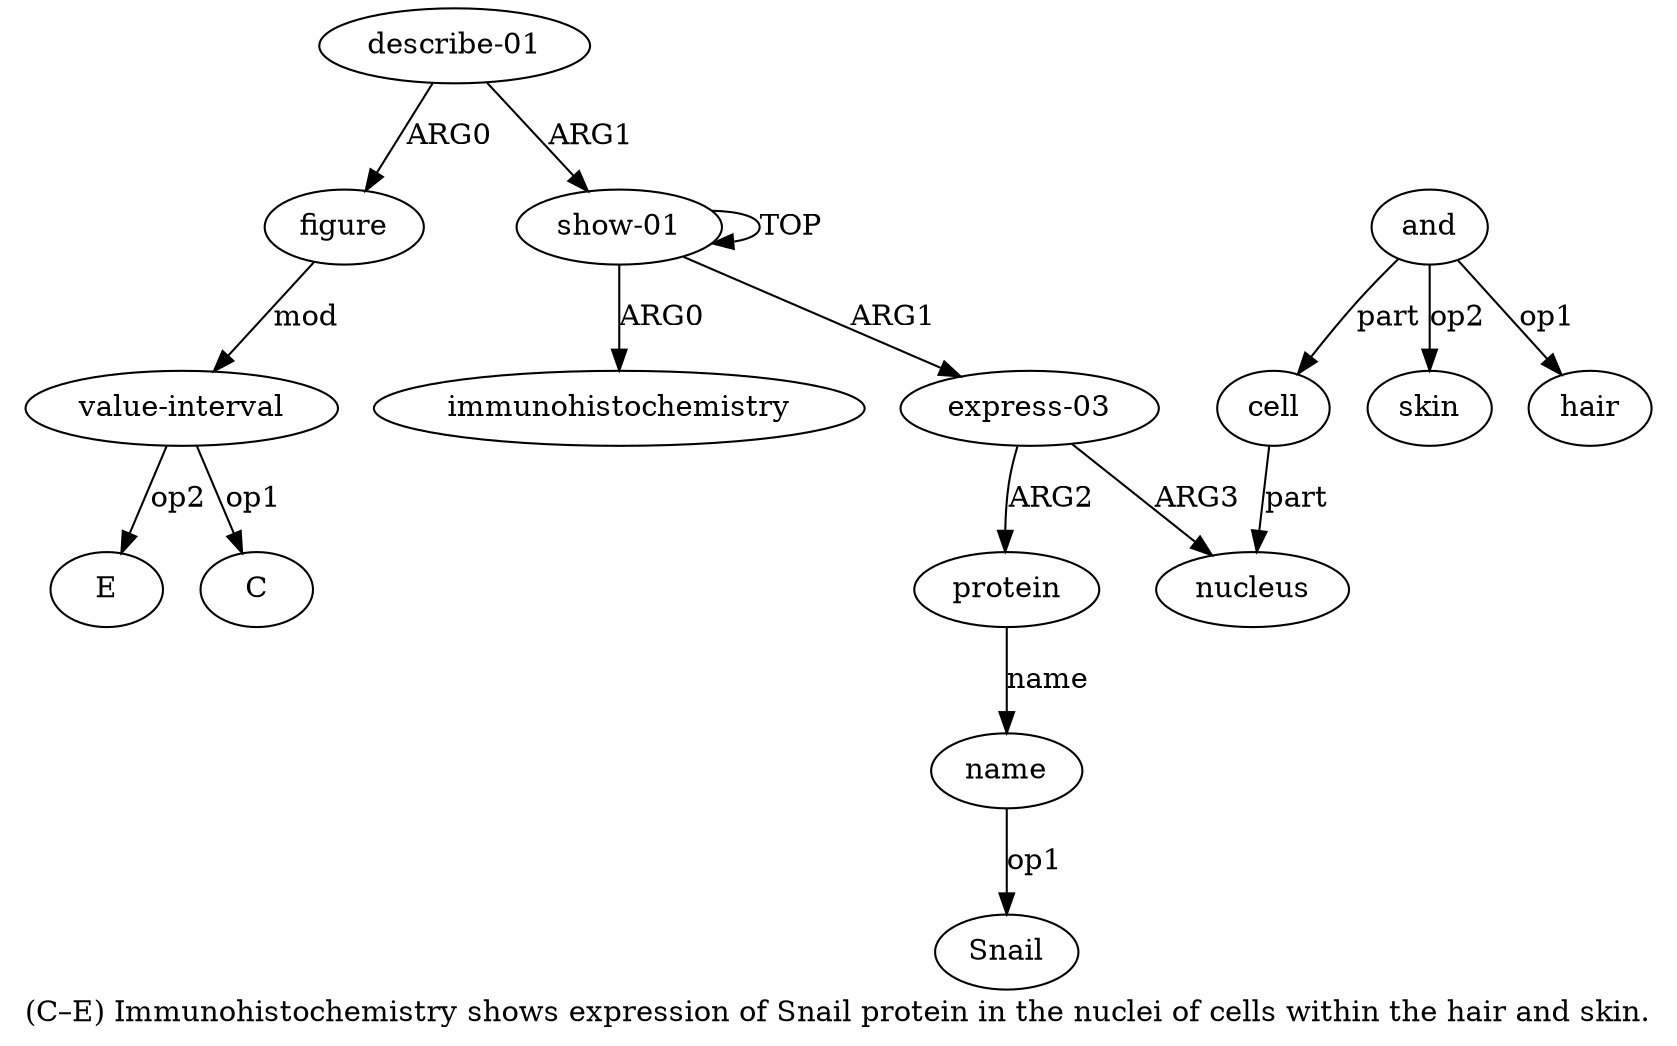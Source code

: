 digraph  {
	graph [label="(C–E) Immunohistochemistry shows expression of Snail protein in the nuclei of cells within the hair and skin."];
	node [label="\N"];
	a14	 [color=black,
		gold_ind=14,
		gold_label=E,
		label=E,
		test_ind=14,
		test_label=E];
	a11	 [color=black,
		gold_ind=11,
		gold_label=figure,
		label=figure,
		test_ind=11,
		test_label=figure];
	a12	 [color=black,
		gold_ind=12,
		gold_label="value-interval",
		label="value-interval",
		test_ind=12,
		test_label="value-interval"];
	a11 -> a12 [key=0,
	color=black,
	gold_label=mod,
	label=mod,
	test_label=mod];
a10 [color=black,
	gold_ind=10,
	gold_label="describe-01",
	label="describe-01",
	test_ind=10,
	test_label="describe-01"];
a10 -> a11 [key=0,
color=black,
gold_label=ARG0,
label=ARG0,
test_label=ARG0];
a0 [color=black,
gold_ind=0,
gold_label="show-01",
label="show-01",
test_ind=0,
test_label="show-01"];
a10 -> a0 [key=0,
color=black,
gold_label=ARG1,
label=ARG1,
test_label=ARG1];
a13 [color=black,
gold_ind=13,
gold_label=C,
label=C,
test_ind=13,
test_label=C];
a12 -> a14 [key=0,
color=black,
gold_label=op2,
label=op2,
test_label=op2];
a12 -> a13 [key=0,
color=black,
gold_label=op1,
label=op1,
test_label=op1];
"a4 Snail" [color=black,
gold_ind=-1,
gold_label=Snail,
label=Snail,
test_ind=-1,
test_label=Snail];
a1 [color=black,
gold_ind=1,
gold_label=immunohistochemistry,
label=immunohistochemistry,
test_ind=1,
test_label=immunohistochemistry];
a0 -> a1 [key=0,
color=black,
gold_label=ARG0,
label=ARG0,
test_label=ARG0];
a0 -> a0 [key=0,
color=black,
gold_label=TOP,
label=TOP,
test_label=TOP];
a2 [color=black,
gold_ind=2,
gold_label="express-03",
label="express-03",
test_ind=2,
test_label="express-03"];
a0 -> a2 [key=0,
color=black,
gold_label=ARG1,
label=ARG1,
test_label=ARG1];
a3 [color=black,
gold_ind=3,
gold_label=protein,
label=protein,
test_ind=3,
test_label=protein];
a4 [color=black,
gold_ind=4,
gold_label=name,
label=name,
test_ind=4,
test_label=name];
a3 -> a4 [key=0,
color=black,
gold_label=name,
label=name,
test_label=name];
a2 -> a3 [key=0,
color=black,
gold_label=ARG2,
label=ARG2,
test_label=ARG2];
a5 [color=black,
gold_ind=5,
gold_label=nucleus,
label=nucleus,
test_ind=5,
test_label=nucleus];
a2 -> a5 [key=0,
color=black,
gold_label=ARG3,
label=ARG3,
test_label=ARG3];
a4 -> "a4 Snail" [key=0,
color=black,
gold_label=op1,
label=op1,
test_label=op1];
a7 [color=black,
gold_ind=7,
gold_label=and,
label=and,
test_ind=7,
test_label=and];
a6 [color=black,
gold_ind=6,
gold_label=cell,
label=cell,
test_ind=6,
test_label=cell];
a7 -> a6 [key=0,
color=black,
gold_label=part,
label=part,
test_label=part];
a9 [color=black,
gold_ind=9,
gold_label=skin,
label=skin,
test_ind=9,
test_label=skin];
a7 -> a9 [key=0,
color=black,
gold_label=op2,
label=op2,
test_label=op2];
a8 [color=black,
gold_ind=8,
gold_label=hair,
label=hair,
test_ind=8,
test_label=hair];
a7 -> a8 [key=0,
color=black,
gold_label=op1,
label=op1,
test_label=op1];
a6 -> a5 [key=0,
color=black,
gold_label=part,
label=part,
test_label=part];
}
